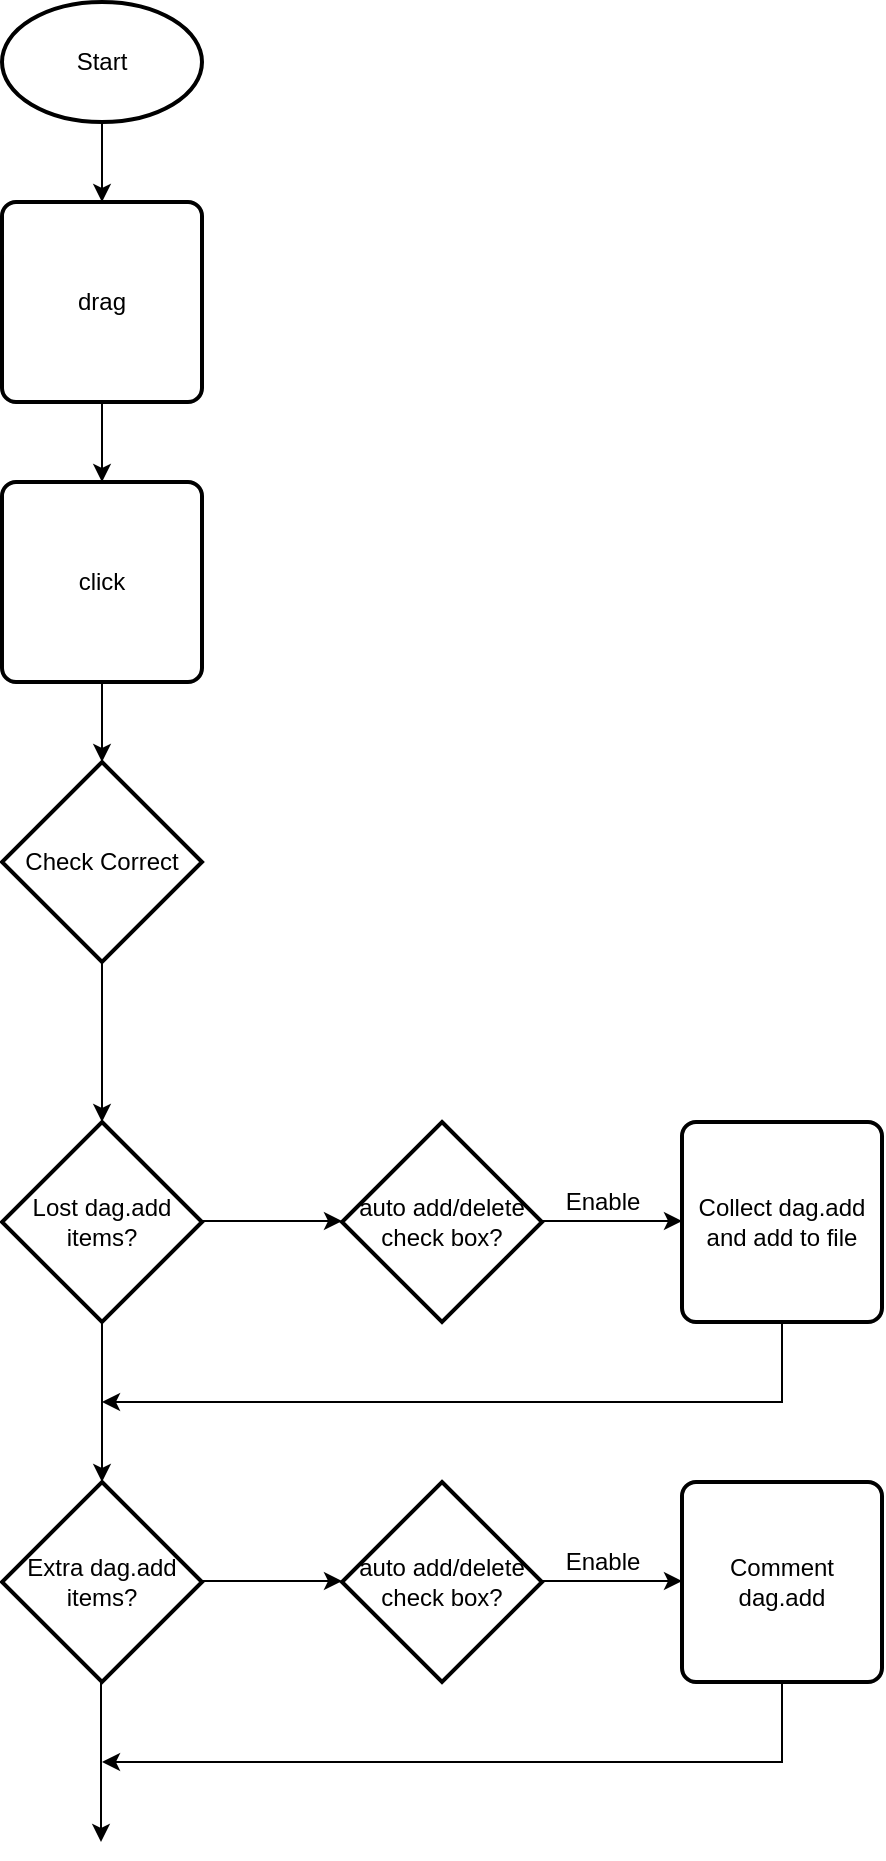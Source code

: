<mxfile version="13.8.0" type="device"><diagram id="vQjYAwUJhSJ3n_Whx0iU" name="Page-1"><mxGraphModel dx="830" dy="593" grid="1" gridSize="10" guides="1" tooltips="1" connect="1" arrows="1" fold="1" page="1" pageScale="1" pageWidth="850" pageHeight="1100" math="0" shadow="0"><root><mxCell id="0"/><mxCell id="1" parent="0"/><mxCell id="IydOLwtGgHNAK-sRfwwp-8" value="" style="edgeStyle=orthogonalEdgeStyle;rounded=0;orthogonalLoop=1;jettySize=auto;html=1;" parent="1" source="IydOLwtGgHNAK-sRfwwp-3" target="IydOLwtGgHNAK-sRfwwp-5" edge="1"><mxGeometry relative="1" as="geometry"/></mxCell><mxCell id="IydOLwtGgHNAK-sRfwwp-3" value="drag" style="rounded=1;whiteSpace=wrap;html=1;absoluteArcSize=1;arcSize=14;strokeWidth=2;" parent="1" vertex="1"><mxGeometry x="150" y="120" width="100" height="100" as="geometry"/></mxCell><mxCell id="IydOLwtGgHNAK-sRfwwp-7" value="" style="edgeStyle=orthogonalEdgeStyle;rounded=0;orthogonalLoop=1;jettySize=auto;html=1;" parent="1" source="IydOLwtGgHNAK-sRfwwp-4" target="IydOLwtGgHNAK-sRfwwp-3" edge="1"><mxGeometry relative="1" as="geometry"/></mxCell><mxCell id="IydOLwtGgHNAK-sRfwwp-4" value="Start" style="strokeWidth=2;html=1;shape=mxgraph.flowchart.start_1;whiteSpace=wrap;" parent="1" vertex="1"><mxGeometry x="150" y="20" width="100" height="60" as="geometry"/></mxCell><mxCell id="IydOLwtGgHNAK-sRfwwp-10" value="" style="edgeStyle=orthogonalEdgeStyle;rounded=0;orthogonalLoop=1;jettySize=auto;html=1;" parent="1" source="IydOLwtGgHNAK-sRfwwp-5" target="IydOLwtGgHNAK-sRfwwp-9" edge="1"><mxGeometry relative="1" as="geometry"/></mxCell><mxCell id="IydOLwtGgHNAK-sRfwwp-5" value="click" style="rounded=1;whiteSpace=wrap;html=1;absoluteArcSize=1;arcSize=14;strokeWidth=2;" parent="1" vertex="1"><mxGeometry x="150" y="260" width="100" height="100" as="geometry"/></mxCell><mxCell id="IydOLwtGgHNAK-sRfwwp-15" value="" style="edgeStyle=orthogonalEdgeStyle;rounded=0;orthogonalLoop=1;jettySize=auto;html=1;" parent="1" source="IydOLwtGgHNAK-sRfwwp-9" edge="1"><mxGeometry relative="1" as="geometry"><mxPoint x="200" y="580" as="targetPoint"/></mxGeometry></mxCell><mxCell id="IydOLwtGgHNAK-sRfwwp-9" value="Check Correct" style="strokeWidth=2;html=1;shape=mxgraph.flowchart.decision;whiteSpace=wrap;" parent="1" vertex="1"><mxGeometry x="150" y="400" width="100" height="100" as="geometry"/></mxCell><mxCell id="IydOLwtGgHNAK-sRfwwp-21" value="" style="edgeStyle=orthogonalEdgeStyle;rounded=0;orthogonalLoop=1;jettySize=auto;html=1;" parent="1" edge="1"><mxGeometry relative="1" as="geometry"><mxPoint x="200" y="680" as="sourcePoint"/><mxPoint x="200" y="760" as="targetPoint"/></mxGeometry></mxCell><mxCell id="IydOLwtGgHNAK-sRfwwp-29" value="" style="edgeStyle=orthogonalEdgeStyle;rounded=0;orthogonalLoop=1;jettySize=auto;html=1;" parent="1" source="IydOLwtGgHNAK-sRfwwp-18" edge="1"><mxGeometry relative="1" as="geometry"><mxPoint x="200" y="720" as="targetPoint"/><Array as="points"><mxPoint x="370" y="720"/><mxPoint x="370" y="720"/></Array></mxGeometry></mxCell><mxCell id="IydOLwtGgHNAK-sRfwwp-18" value="Collect dag.add and add to file" style="rounded=1;whiteSpace=wrap;html=1;absoluteArcSize=1;arcSize=14;strokeWidth=2;" parent="1" vertex="1"><mxGeometry x="490" y="580" width="100" height="100" as="geometry"/></mxCell><mxCell id="IydOLwtGgHNAK-sRfwwp-19" value="Comment dag.add" style="rounded=1;whiteSpace=wrap;html=1;absoluteArcSize=1;arcSize=14;strokeWidth=2;" parent="1" vertex="1"><mxGeometry x="490" y="760" width="100" height="100" as="geometry"/></mxCell><mxCell id="IydOLwtGgHNAK-sRfwwp-23" value="&lt;span&gt;Lost dag.add items?&lt;/span&gt;" style="strokeWidth=2;html=1;shape=mxgraph.flowchart.decision;whiteSpace=wrap;" parent="1" vertex="1"><mxGeometry x="150" y="580" width="100" height="100" as="geometry"/></mxCell><mxCell id="IydOLwtGgHNAK-sRfwwp-24" value="Extra dag.add items?" style="strokeWidth=2;html=1;shape=mxgraph.flowchart.decision;whiteSpace=wrap;" parent="1" vertex="1"><mxGeometry x="150" y="760" width="100" height="100" as="geometry"/></mxCell><mxCell id="IydOLwtGgHNAK-sRfwwp-30" value="" style="edgeStyle=orthogonalEdgeStyle;rounded=0;orthogonalLoop=1;jettySize=auto;html=1;" parent="1" edge="1"><mxGeometry relative="1" as="geometry"><mxPoint x="540" y="860" as="sourcePoint"/><mxPoint x="200" y="900" as="targetPoint"/><Array as="points"><mxPoint x="540" y="900"/></Array></mxGeometry></mxCell><mxCell id="IydOLwtGgHNAK-sRfwwp-31" value="" style="edgeStyle=orthogonalEdgeStyle;rounded=0;orthogonalLoop=1;jettySize=auto;html=1;" parent="1" edge="1"><mxGeometry relative="1" as="geometry"><mxPoint x="199.5" y="860" as="sourcePoint"/><mxPoint x="199.5" y="940" as="targetPoint"/></mxGeometry></mxCell><mxCell id="TOqktLoRBLSYoCrGeeNS-3" value="" style="edgeStyle=orthogonalEdgeStyle;rounded=0;orthogonalLoop=1;jettySize=auto;html=1;" edge="1" parent="1"><mxGeometry relative="1" as="geometry"><mxPoint x="250" y="629.5" as="sourcePoint"/><mxPoint x="320" y="629.5" as="targetPoint"/></mxGeometry></mxCell><mxCell id="TOqktLoRBLSYoCrGeeNS-4" value="&lt;span&gt;auto add/delete check box?&lt;/span&gt;" style="strokeWidth=2;html=1;shape=mxgraph.flowchart.decision;whiteSpace=wrap;" vertex="1" parent="1"><mxGeometry x="320" y="580" width="100" height="100" as="geometry"/></mxCell><mxCell id="TOqktLoRBLSYoCrGeeNS-5" value="" style="edgeStyle=orthogonalEdgeStyle;rounded=0;orthogonalLoop=1;jettySize=auto;html=1;" edge="1" parent="1"><mxGeometry relative="1" as="geometry"><mxPoint x="420" y="629.5" as="sourcePoint"/><mxPoint x="490" y="629.5" as="targetPoint"/></mxGeometry></mxCell><mxCell id="TOqktLoRBLSYoCrGeeNS-6" value="Enable" style="text;html=1;resizable=0;autosize=1;align=center;verticalAlign=middle;points=[];fillColor=none;strokeColor=none;rounded=0;" vertex="1" parent="1"><mxGeometry x="425" y="610" width="50" height="20" as="geometry"/></mxCell><mxCell id="TOqktLoRBLSYoCrGeeNS-7" value="&lt;span&gt;auto add/delete check box?&lt;/span&gt;" style="strokeWidth=2;html=1;shape=mxgraph.flowchart.decision;whiteSpace=wrap;" vertex="1" parent="1"><mxGeometry x="320" y="760" width="100" height="100" as="geometry"/></mxCell><mxCell id="TOqktLoRBLSYoCrGeeNS-8" value="" style="edgeStyle=orthogonalEdgeStyle;rounded=0;orthogonalLoop=1;jettySize=auto;html=1;" edge="1" parent="1"><mxGeometry relative="1" as="geometry"><mxPoint x="250" y="809.5" as="sourcePoint"/><mxPoint x="320" y="809.5" as="targetPoint"/></mxGeometry></mxCell><mxCell id="TOqktLoRBLSYoCrGeeNS-9" value="" style="edgeStyle=orthogonalEdgeStyle;rounded=0;orthogonalLoop=1;jettySize=auto;html=1;" edge="1" parent="1"><mxGeometry relative="1" as="geometry"><mxPoint x="420" y="809.5" as="sourcePoint"/><mxPoint x="490" y="809.5" as="targetPoint"/></mxGeometry></mxCell><mxCell id="TOqktLoRBLSYoCrGeeNS-10" value="Enable" style="text;html=1;resizable=0;autosize=1;align=center;verticalAlign=middle;points=[];fillColor=none;strokeColor=none;rounded=0;" vertex="1" parent="1"><mxGeometry x="425" y="790" width="50" height="20" as="geometry"/></mxCell></root></mxGraphModel></diagram></mxfile>